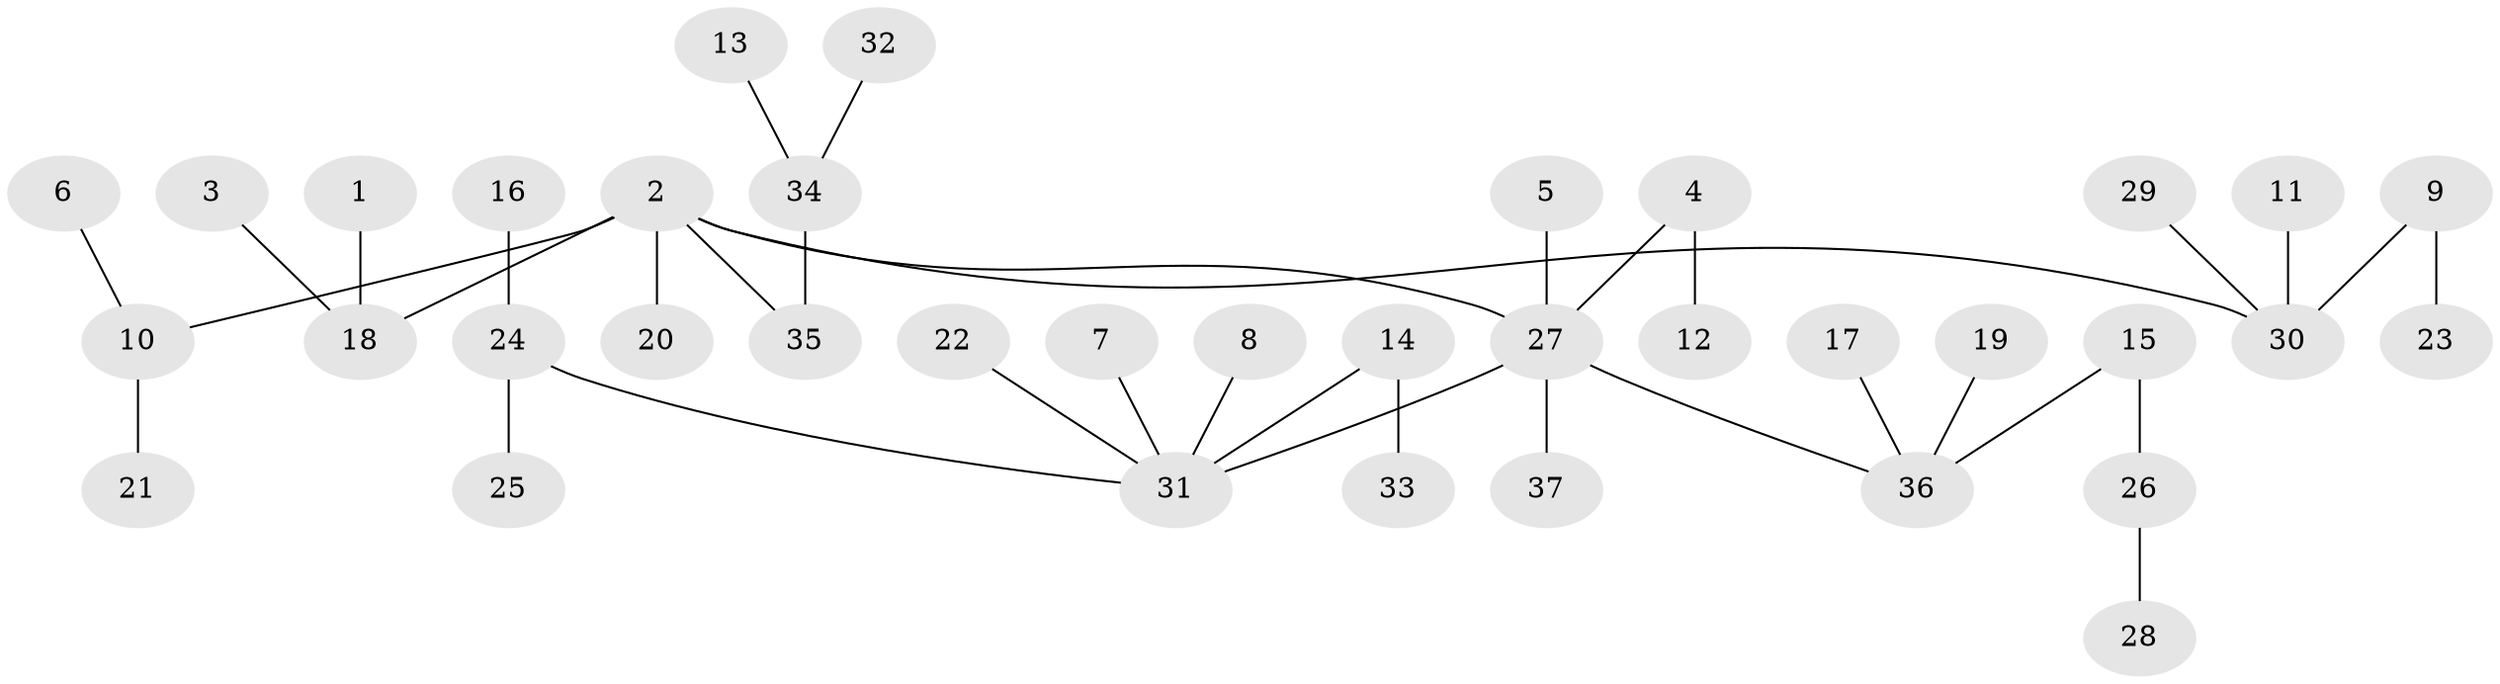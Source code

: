 // original degree distribution, {4: 0.08108108108108109, 7: 0.013513513513513514, 5: 0.013513513513513514, 1: 0.5, 2: 0.2702702702702703, 3: 0.0945945945945946, 6: 0.02702702702702703}
// Generated by graph-tools (version 1.1) at 2025/26/03/09/25 03:26:30]
// undirected, 37 vertices, 36 edges
graph export_dot {
graph [start="1"]
  node [color=gray90,style=filled];
  1;
  2;
  3;
  4;
  5;
  6;
  7;
  8;
  9;
  10;
  11;
  12;
  13;
  14;
  15;
  16;
  17;
  18;
  19;
  20;
  21;
  22;
  23;
  24;
  25;
  26;
  27;
  28;
  29;
  30;
  31;
  32;
  33;
  34;
  35;
  36;
  37;
  1 -- 18 [weight=1.0];
  2 -- 10 [weight=1.0];
  2 -- 18 [weight=1.0];
  2 -- 20 [weight=1.0];
  2 -- 27 [weight=1.0];
  2 -- 30 [weight=1.0];
  2 -- 35 [weight=1.0];
  3 -- 18 [weight=1.0];
  4 -- 12 [weight=1.0];
  4 -- 27 [weight=1.0];
  5 -- 27 [weight=1.0];
  6 -- 10 [weight=1.0];
  7 -- 31 [weight=1.0];
  8 -- 31 [weight=1.0];
  9 -- 23 [weight=1.0];
  9 -- 30 [weight=1.0];
  10 -- 21 [weight=1.0];
  11 -- 30 [weight=1.0];
  13 -- 34 [weight=1.0];
  14 -- 31 [weight=1.0];
  14 -- 33 [weight=1.0];
  15 -- 26 [weight=1.0];
  15 -- 36 [weight=1.0];
  16 -- 24 [weight=1.0];
  17 -- 36 [weight=1.0];
  19 -- 36 [weight=1.0];
  22 -- 31 [weight=1.0];
  24 -- 25 [weight=1.0];
  24 -- 31 [weight=1.0];
  26 -- 28 [weight=1.0];
  27 -- 31 [weight=1.0];
  27 -- 36 [weight=1.0];
  27 -- 37 [weight=1.0];
  29 -- 30 [weight=1.0];
  32 -- 34 [weight=1.0];
  34 -- 35 [weight=1.0];
}
